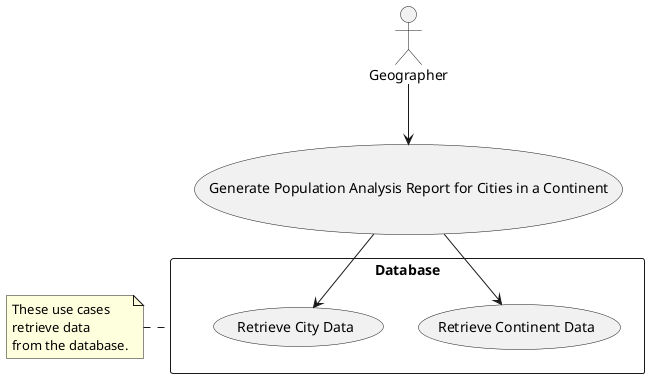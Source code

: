 @startuml Geographer_System

usecase UC24 as "Generate Population Analysis Report for Cities in a Continent"

actor "Geographer" as Geographer

rectangle Database {
    usecase "Retrieve Continent Data" as RetrieveContinentData
    usecase "Retrieve City Data" as RetrieveCityData
}

Geographer --> UC24
UC24 --> RetrieveContinentData
UC24 --> RetrieveCityData


note left of Database : These use cases\nretrieve data\nfrom the database.
@enduml
